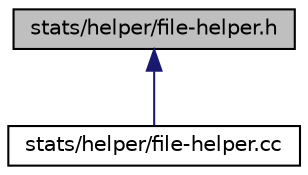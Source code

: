 digraph "stats/helper/file-helper.h"
{
  edge [fontname="Helvetica",fontsize="10",labelfontname="Helvetica",labelfontsize="10"];
  node [fontname="Helvetica",fontsize="10",shape=record];
  Node1 [label="stats/helper/file-helper.h",height=0.2,width=0.4,color="black", fillcolor="grey75", style="filled", fontcolor="black"];
  Node1 -> Node2 [dir="back",color="midnightblue",fontsize="10",style="solid"];
  Node2 [label="stats/helper/file-helper.cc",height=0.2,width=0.4,color="black", fillcolor="white", style="filled",URL="$d7/dea/file-helper_8cc.html"];
}
